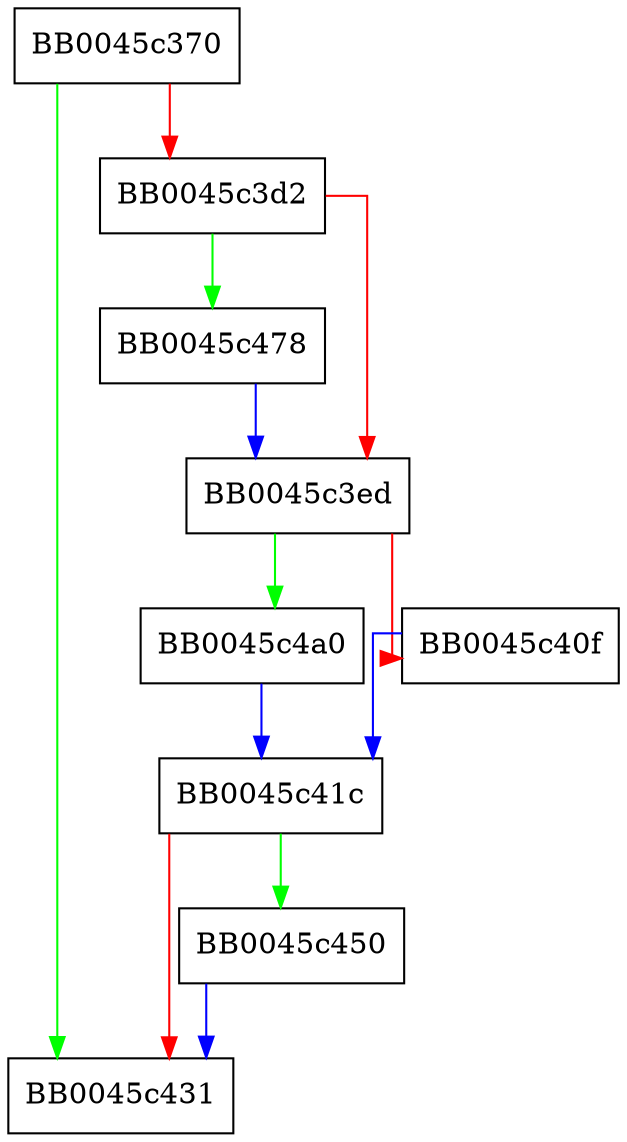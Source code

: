 digraph srp_create_user {
  node [shape="box"];
  graph [splines=ortho];
  BB0045c370 -> BB0045c431 [color="green"];
  BB0045c370 -> BB0045c3d2 [color="red"];
  BB0045c3d2 -> BB0045c478 [color="green"];
  BB0045c3d2 -> BB0045c3ed [color="red"];
  BB0045c3ed -> BB0045c4a0 [color="green"];
  BB0045c3ed -> BB0045c40f [color="red"];
  BB0045c40f -> BB0045c41c [color="blue"];
  BB0045c41c -> BB0045c450 [color="green"];
  BB0045c41c -> BB0045c431 [color="red"];
  BB0045c450 -> BB0045c431 [color="blue"];
  BB0045c478 -> BB0045c3ed [color="blue"];
  BB0045c4a0 -> BB0045c41c [color="blue"];
}